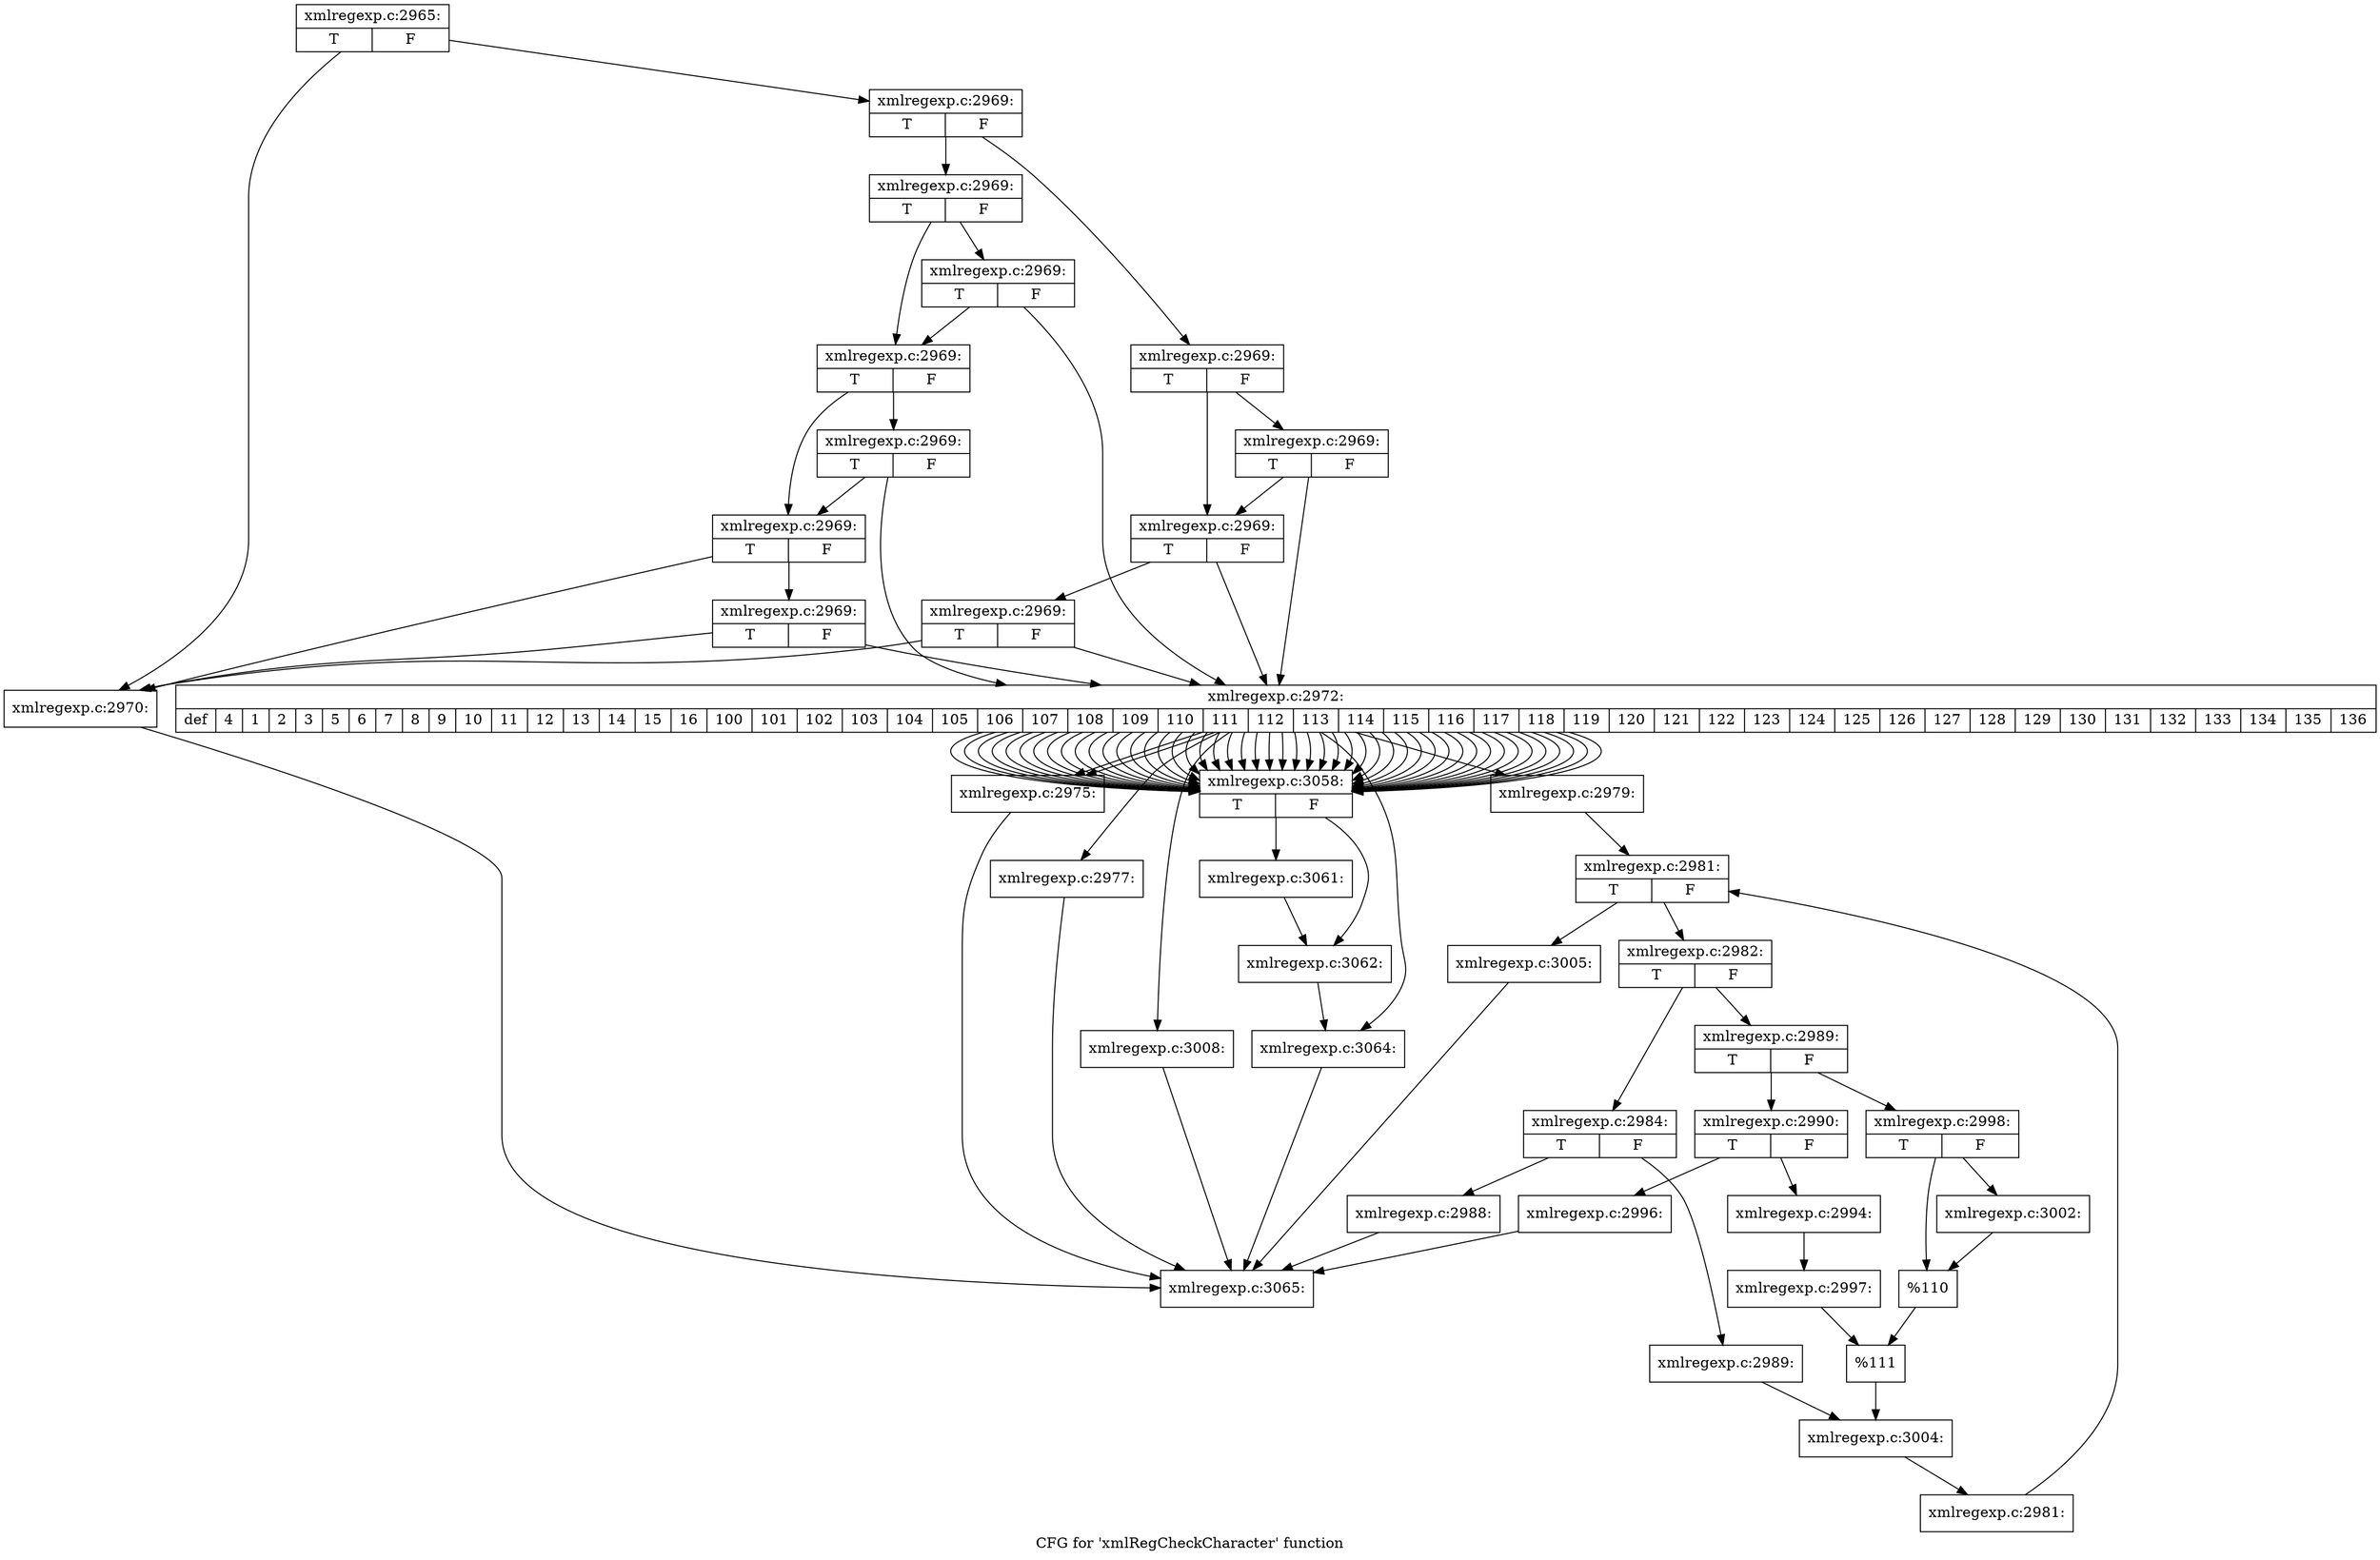 digraph "CFG for 'xmlRegCheckCharacter' function" {
	label="CFG for 'xmlRegCheckCharacter' function";

	Node0x43b1320 [shape=record,label="{xmlregexp.c:2965:|{<s0>T|<s1>F}}"];
	Node0x43b1320 -> Node0x4285a40;
	Node0x43b1320 -> Node0x4285ae0;
	Node0x4285ae0 [shape=record,label="{xmlregexp.c:2969:|{<s0>T|<s1>F}}"];
	Node0x4285ae0 -> Node0x4285df0;
	Node0x4285ae0 -> Node0x4285e40;
	Node0x4285df0 [shape=record,label="{xmlregexp.c:2969:|{<s0>T|<s1>F}}"];
	Node0x4285df0 -> Node0x42860a0;
	Node0x4285df0 -> Node0x4286050;
	Node0x42860a0 [shape=record,label="{xmlregexp.c:2969:|{<s0>T|<s1>F}}"];
	Node0x42860a0 -> Node0x4285a90;
	Node0x42860a0 -> Node0x4286050;
	Node0x4286050 [shape=record,label="{xmlregexp.c:2969:|{<s0>T|<s1>F}}"];
	Node0x4286050 -> Node0x4285a90;
	Node0x4286050 -> Node0x4286000;
	Node0x4286000 [shape=record,label="{xmlregexp.c:2969:|{<s0>T|<s1>F}}"];
	Node0x4286000 -> Node0x4285a90;
	Node0x4286000 -> Node0x4285a40;
	Node0x4285e40 [shape=record,label="{xmlregexp.c:2969:|{<s0>T|<s1>F}}"];
	Node0x4285e40 -> Node0x4286750;
	Node0x4285e40 -> Node0x4286700;
	Node0x4286750 [shape=record,label="{xmlregexp.c:2969:|{<s0>T|<s1>F}}"];
	Node0x4286750 -> Node0x4285a90;
	Node0x4286750 -> Node0x4286700;
	Node0x4286700 [shape=record,label="{xmlregexp.c:2969:|{<s0>T|<s1>F}}"];
	Node0x4286700 -> Node0x4286ac0;
	Node0x4286700 -> Node0x42866b0;
	Node0x4286ac0 [shape=record,label="{xmlregexp.c:2969:|{<s0>T|<s1>F}}"];
	Node0x4286ac0 -> Node0x4285a90;
	Node0x4286ac0 -> Node0x42866b0;
	Node0x42866b0 [shape=record,label="{xmlregexp.c:2969:|{<s0>T|<s1>F}}"];
	Node0x42866b0 -> Node0x4286e70;
	Node0x42866b0 -> Node0x4285a40;
	Node0x4286e70 [shape=record,label="{xmlregexp.c:2969:|{<s0>T|<s1>F}}"];
	Node0x4286e70 -> Node0x4285a90;
	Node0x4286e70 -> Node0x4285a40;
	Node0x4285a40 [shape=record,label="{xmlregexp.c:2970:}"];
	Node0x4285a40 -> Node0x43bbc80;
	Node0x4285a90 [shape=record,label="{xmlregexp.c:2972:|{<s0>def|<s1>4|<s2>1|<s3>2|<s4>3|<s5>5|<s6>6|<s7>7|<s8>8|<s9>9|<s10>10|<s11>11|<s12>12|<s13>13|<s14>14|<s15>15|<s16>16|<s17>100|<s18>101|<s19>102|<s20>103|<s21>104|<s22>105|<s23>106|<s24>107|<s25>108|<s26>109|<s27>110|<s28>111|<s29>112|<s30>113|<s31>114|<s32>115|<s33>116|<s34>117|<s35>118|<s36>119|<s37>120|<s38>121|<s39>122|<s40>123|<s41>124|<s42>125|<s43>126|<s44>127|<s45>128|<s46>129|<s47>130|<s48>131|<s49>132|<s50>133|<s51>134|<s52>135|<s53>136}}"];
	Node0x4285a90 -> Node0x42873f0;
	Node0x4285a90 -> Node0x4287940;
	Node0x4285a90 -> Node0x4287940;
	Node0x4285a90 -> Node0x4287b30;
	Node0x4285a90 -> Node0x4288020;
	Node0x4285a90 -> Node0x428db70;
	Node0x4285a90 -> Node0x428e000;
	Node0x4285a90 -> Node0x428e000;
	Node0x4285a90 -> Node0x428e000;
	Node0x4285a90 -> Node0x428e000;
	Node0x4285a90 -> Node0x428e000;
	Node0x4285a90 -> Node0x428e000;
	Node0x4285a90 -> Node0x428e000;
	Node0x4285a90 -> Node0x428e000;
	Node0x4285a90 -> Node0x428e000;
	Node0x4285a90 -> Node0x428e000;
	Node0x4285a90 -> Node0x428e000;
	Node0x4285a90 -> Node0x428e000;
	Node0x4285a90 -> Node0x428e000;
	Node0x4285a90 -> Node0x428e000;
	Node0x4285a90 -> Node0x428e000;
	Node0x4285a90 -> Node0x428e000;
	Node0x4285a90 -> Node0x428e000;
	Node0x4285a90 -> Node0x428e000;
	Node0x4285a90 -> Node0x428e000;
	Node0x4285a90 -> Node0x428e000;
	Node0x4285a90 -> Node0x428e000;
	Node0x4285a90 -> Node0x428e000;
	Node0x4285a90 -> Node0x428e000;
	Node0x4285a90 -> Node0x428e000;
	Node0x4285a90 -> Node0x428e000;
	Node0x4285a90 -> Node0x428e000;
	Node0x4285a90 -> Node0x428e000;
	Node0x4285a90 -> Node0x428e000;
	Node0x4285a90 -> Node0x428e000;
	Node0x4285a90 -> Node0x428e000;
	Node0x4285a90 -> Node0x428e000;
	Node0x4285a90 -> Node0x428e000;
	Node0x4285a90 -> Node0x428e000;
	Node0x4285a90 -> Node0x428e000;
	Node0x4285a90 -> Node0x428e000;
	Node0x4285a90 -> Node0x428e000;
	Node0x4285a90 -> Node0x428e000;
	Node0x4285a90 -> Node0x428e000;
	Node0x4285a90 -> Node0x428e000;
	Node0x4285a90 -> Node0x428e000;
	Node0x4285a90 -> Node0x428e000;
	Node0x4285a90 -> Node0x428e000;
	Node0x4285a90 -> Node0x428e000;
	Node0x4285a90 -> Node0x428e000;
	Node0x4285a90 -> Node0x428e000;
	Node0x4285a90 -> Node0x428e000;
	Node0x4285a90 -> Node0x428e000;
	Node0x4285a90 -> Node0x428e000;
	Node0x4287940 [shape=record,label="{xmlregexp.c:2975:}"];
	Node0x4287940 -> Node0x43bbc80;
	Node0x4287b30 [shape=record,label="{xmlregexp.c:2977:}"];
	Node0x4287b30 -> Node0x43bbc80;
	Node0x4288020 [shape=record,label="{xmlregexp.c:2979:}"];
	Node0x4288020 -> Node0x4288630;
	Node0x4288630 [shape=record,label="{xmlregexp.c:2981:|{<s0>T|<s1>F}}"];
	Node0x4288630 -> Node0x401ffb0;
	Node0x4288630 -> Node0x4288490;
	Node0x401ffb0 [shape=record,label="{xmlregexp.c:2982:|{<s0>T|<s1>F}}"];
	Node0x401ffb0 -> Node0x4289580;
	Node0x401ffb0 -> Node0x4289620;
	Node0x4289580 [shape=record,label="{xmlregexp.c:2984:|{<s0>T|<s1>F}}"];
	Node0x4289580 -> Node0x3f7e3d0;
	Node0x4289580 -> Node0x428a430;
	Node0x3f7e3d0 [shape=record,label="{xmlregexp.c:2988:}"];
	Node0x3f7e3d0 -> Node0x43bbc80;
	Node0x428a430 [shape=record,label="{xmlregexp.c:2989:}"];
	Node0x428a430 -> Node0x42895d0;
	Node0x4289620 [shape=record,label="{xmlregexp.c:2989:|{<s0>T|<s1>F}}"];
	Node0x4289620 -> Node0x428a760;
	Node0x4289620 -> Node0x428b1d0;
	Node0x428a760 [shape=record,label="{xmlregexp.c:2990:|{<s0>T|<s1>F}}"];
	Node0x428a760 -> Node0x428bf50;
	Node0x428a760 -> Node0x428bff0;
	Node0x428bf50 [shape=record,label="{xmlregexp.c:2994:}"];
	Node0x428bf50 -> Node0x428bfa0;
	Node0x428bff0 [shape=record,label="{xmlregexp.c:2996:}"];
	Node0x428bff0 -> Node0x43bbc80;
	Node0x428bfa0 [shape=record,label="{xmlregexp.c:2997:}"];
	Node0x428bfa0 -> Node0x428b180;
	Node0x428b1d0 [shape=record,label="{xmlregexp.c:2998:|{<s0>T|<s1>F}}"];
	Node0x428b1d0 -> Node0x428d070;
	Node0x428b1d0 -> Node0x428d0c0;
	Node0x428d070 [shape=record,label="{xmlregexp.c:3002:}"];
	Node0x428d070 -> Node0x428d0c0;
	Node0x428d0c0 [shape=record,label="{%110}"];
	Node0x428d0c0 -> Node0x428b180;
	Node0x428b180 [shape=record,label="{%111}"];
	Node0x428b180 -> Node0x42895d0;
	Node0x42895d0 [shape=record,label="{xmlregexp.c:3004:}"];
	Node0x42895d0 -> Node0x401ff20;
	Node0x401ff20 [shape=record,label="{xmlregexp.c:2981:}"];
	Node0x401ff20 -> Node0x4288630;
	Node0x4288490 [shape=record,label="{xmlregexp.c:3005:}"];
	Node0x4288490 -> Node0x43bbc80;
	Node0x428db70 [shape=record,label="{xmlregexp.c:3008:}"];
	Node0x428db70 -> Node0x43bbc80;
	Node0x428e000 [shape=record,label="{xmlregexp.c:3058:|{<s0>T|<s1>F}}"];
	Node0x428e000 -> Node0x428e330;
	Node0x428e000 -> Node0x428eb80;
	Node0x428e330 [shape=record,label="{xmlregexp.c:3061:}"];
	Node0x428e330 -> Node0x428eb80;
	Node0x428eb80 [shape=record,label="{xmlregexp.c:3062:}"];
	Node0x428eb80 -> Node0x42873f0;
	Node0x42873f0 [shape=record,label="{xmlregexp.c:3064:}"];
	Node0x42873f0 -> Node0x43bbc80;
	Node0x43bbc80 [shape=record,label="{xmlregexp.c:3065:}"];
}
